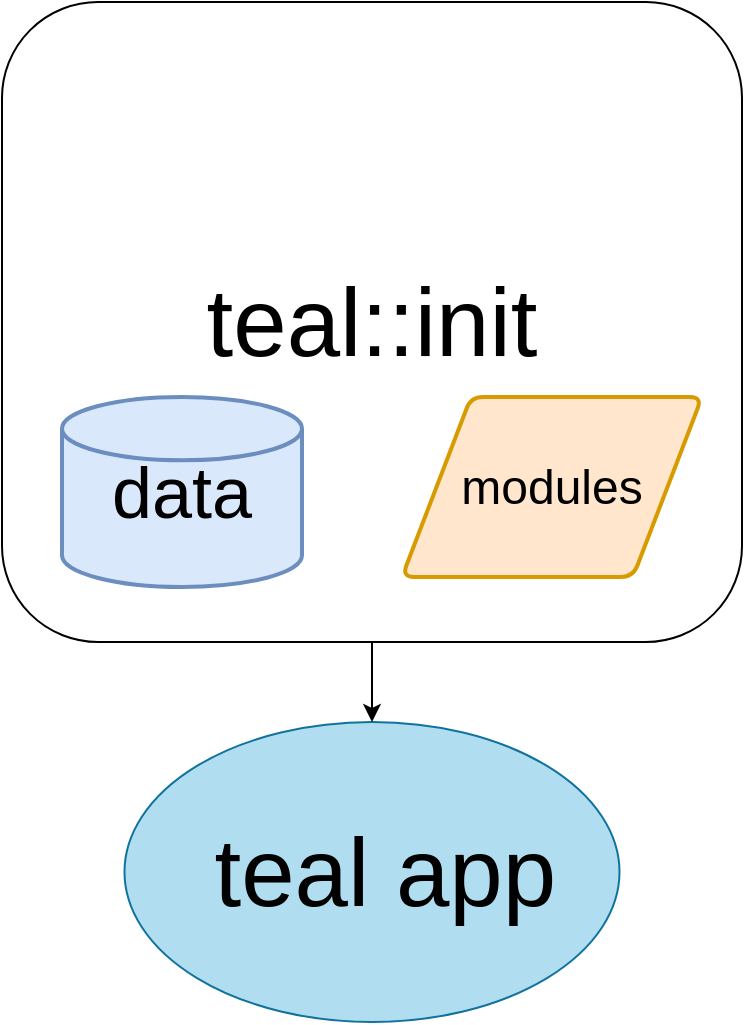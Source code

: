 <mxfile version="22.1.2" type="github">
  <diagram id="C5RBs43oDa-KdzZeNtuy" name="Page-1">
    <mxGraphModel dx="1737" dy="927" grid="1" gridSize="10" guides="1" tooltips="1" connect="1" arrows="1" fold="1" page="1" pageScale="1" pageWidth="827" pageHeight="1169" math="0" shadow="0">
      <root>
        <mxCell id="WIyWlLk6GJQsqaUBKTNV-0" />
        <mxCell id="WIyWlLk6GJQsqaUBKTNV-1" parent="WIyWlLk6GJQsqaUBKTNV-0" />
        <UserObject label="" link="data:page/id,C5RBs43oDa-KdzZeNtuy" linkTarget="_blank" id="IUQcIr59dXevHf2B69qS-1">
          <mxCell style="group" vertex="1" connectable="0" parent="WIyWlLk6GJQsqaUBKTNV-1">
            <mxGeometry x="110" y="75" width="370" height="510" as="geometry" />
          </mxCell>
        </UserObject>
        <mxCell id="WIyWlLk6GJQsqaUBKTNV-3" value="&lt;font style=&quot;font-size: 48px;&quot;&gt;teal::init&lt;/font&gt;" style="rounded=1;whiteSpace=wrap;html=1;fontSize=12;glass=0;strokeWidth=1;shadow=0;" parent="IUQcIr59dXevHf2B69qS-1" vertex="1">
          <mxGeometry width="370" height="320" as="geometry" />
        </mxCell>
        <mxCell id="h1vEIMaagYIO03FBJauo-0" value="&lt;font style=&quot;font-size: 36px;&quot;&gt;data&lt;/font&gt;" style="strokeWidth=2;html=1;shape=mxgraph.flowchart.database;whiteSpace=wrap;fillColor=#dae8fc;strokeColor=#6c8ebf;" parent="IUQcIr59dXevHf2B69qS-1" vertex="1">
          <mxGeometry x="30" y="197.5" width="120" height="95" as="geometry" />
        </mxCell>
        <mxCell id="h1vEIMaagYIO03FBJauo-3" value="&lt;font style=&quot;font-size: 24px;&quot;&gt;modules&lt;/font&gt;" style="shape=parallelogram;html=1;strokeWidth=2;perimeter=parallelogramPerimeter;whiteSpace=wrap;rounded=1;arcSize=12;size=0.23;fillColor=#ffe6cc;strokeColor=#d79b00;" parent="IUQcIr59dXevHf2B69qS-1" vertex="1">
          <mxGeometry x="200" y="197.5" width="150" height="90" as="geometry" />
        </mxCell>
        <mxCell id="h1vEIMaagYIO03FBJauo-6" value="&lt;font style=&quot;font-size: 48px;&quot;&gt;&amp;nbsp;teal app&lt;/font&gt;" style="ellipse;whiteSpace=wrap;html=1;align=center;newEdgeStyle={&quot;edgeStyle&quot;:&quot;entityRelationEdgeStyle&quot;,&quot;startArrow&quot;:&quot;none&quot;,&quot;endArrow&quot;:&quot;none&quot;,&quot;segment&quot;:10,&quot;curved&quot;:1,&quot;sourcePerimeterSpacing&quot;:0,&quot;targetPerimeterSpacing&quot;:0};treeFolding=1;treeMoving=1;fillColor=#b1ddf0;strokeColor=#10739e;" parent="IUQcIr59dXevHf2B69qS-1" vertex="1">
          <mxGeometry x="61.25" y="360" width="247.5" height="150" as="geometry" />
        </mxCell>
        <mxCell id="h1vEIMaagYIO03FBJauo-7" style="edgeStyle=orthogonalEdgeStyle;rounded=0;orthogonalLoop=1;jettySize=auto;html=1;entryX=0.5;entryY=0;entryDx=0;entryDy=0;" parent="IUQcIr59dXevHf2B69qS-1" source="WIyWlLk6GJQsqaUBKTNV-3" target="h1vEIMaagYIO03FBJauo-6" edge="1">
          <mxGeometry relative="1" as="geometry" />
        </mxCell>
      </root>
    </mxGraphModel>
  </diagram>
</mxfile>
